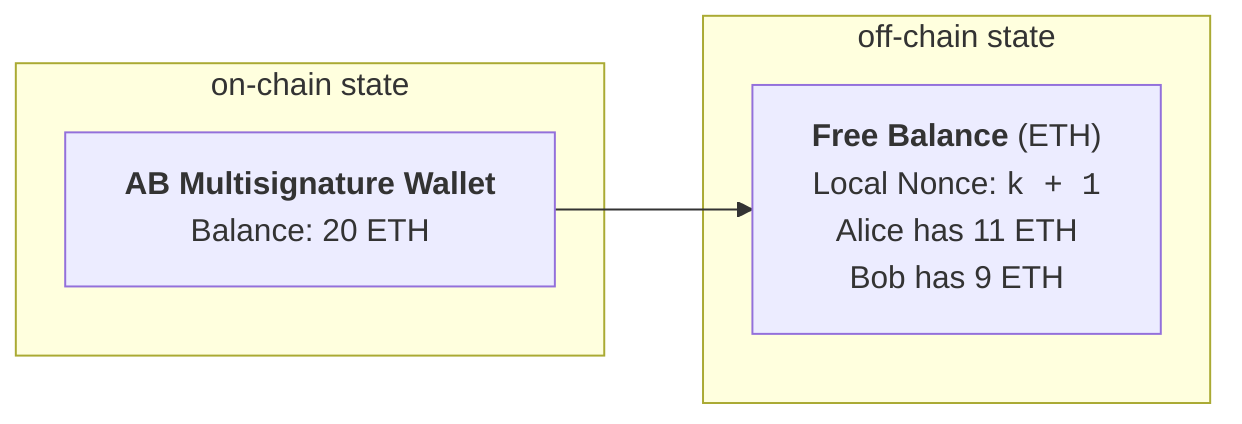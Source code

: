 graph LR
    ms-->fb
    subgraph off-chain state
      fb["<b>Free Balance</b> (ETH) <br> Local Nonce: <tt>k + 1</tt> <br> Alice has 11 ETH <br> Bob has 9 ETH"]
    end
    subgraph on-chain state
      ms["<b>AB Multisignature Wallet</b> <br> Balance: 20 ETH"]
    end